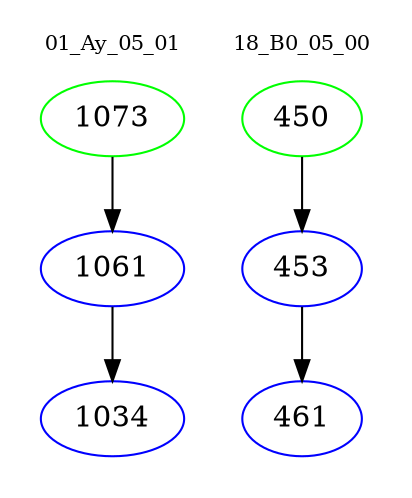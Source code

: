 digraph{
subgraph cluster_0 {
color = white
label = "01_Ay_05_01";
fontsize=10;
T0_1073 [label="1073", color="green"]
T0_1073 -> T0_1061 [color="black"]
T0_1061 [label="1061", color="blue"]
T0_1061 -> T0_1034 [color="black"]
T0_1034 [label="1034", color="blue"]
}
subgraph cluster_1 {
color = white
label = "18_B0_05_00";
fontsize=10;
T1_450 [label="450", color="green"]
T1_450 -> T1_453 [color="black"]
T1_453 [label="453", color="blue"]
T1_453 -> T1_461 [color="black"]
T1_461 [label="461", color="blue"]
}
}
